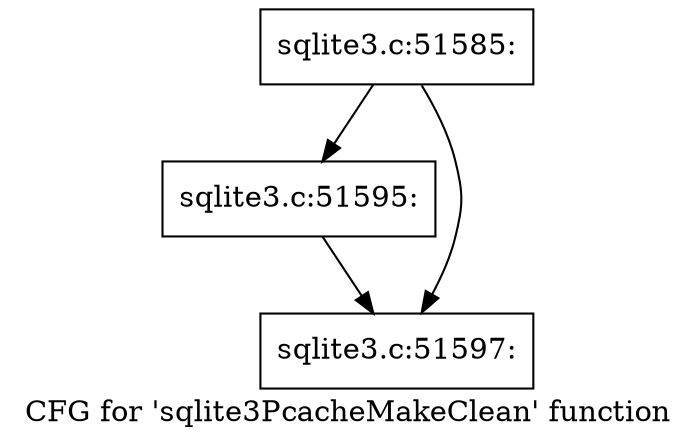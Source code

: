 digraph "CFG for 'sqlite3PcacheMakeClean' function" {
	label="CFG for 'sqlite3PcacheMakeClean' function";

	Node0x55c0f74b52f0 [shape=record,label="{sqlite3.c:51585:}"];
	Node0x55c0f74b52f0 -> Node0x55c0f74c18a0;
	Node0x55c0f74b52f0 -> Node0x55c0f74c18f0;
	Node0x55c0f74c18a0 [shape=record,label="{sqlite3.c:51595:}"];
	Node0x55c0f74c18a0 -> Node0x55c0f74c18f0;
	Node0x55c0f74c18f0 [shape=record,label="{sqlite3.c:51597:}"];
}
